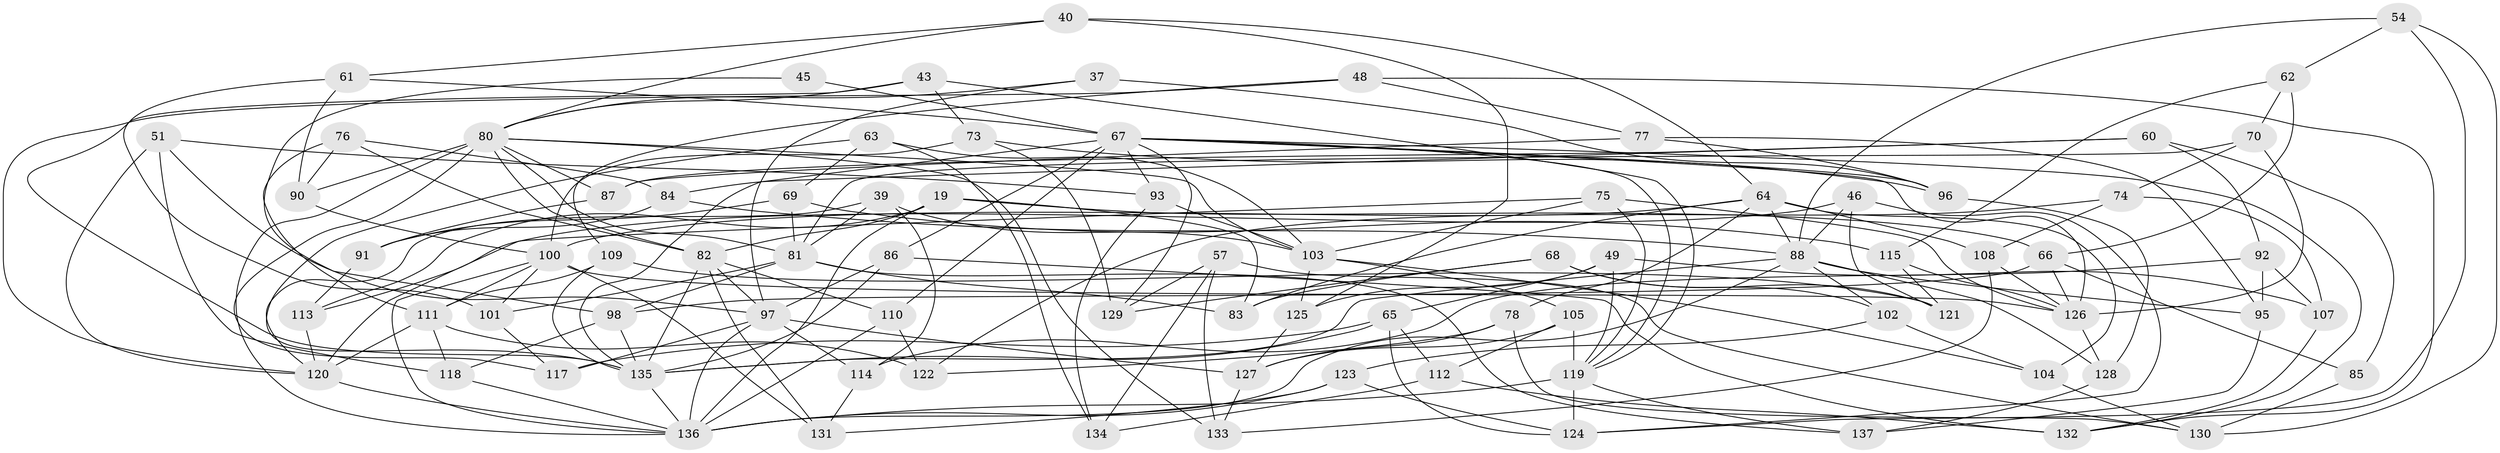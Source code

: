 // original degree distribution, {4: 1.0}
// Generated by graph-tools (version 1.1) at 2025/03/03/04/25 22:03:23]
// undirected, 82 vertices, 200 edges
graph export_dot {
graph [start="1"]
  node [color=gray90,style=filled];
  19 [super="+16"];
  37;
  39;
  40;
  43;
  45;
  46;
  48;
  49;
  51;
  54;
  57;
  60;
  61;
  62;
  63;
  64 [super="+14+35"];
  65 [super="+41"];
  66 [super="+52"];
  67 [super="+31+56"];
  68;
  69;
  70;
  73;
  74;
  75;
  76;
  77;
  78;
  80 [super="+29+58"];
  81 [super="+8+26"];
  82 [super="+55"];
  83;
  84;
  85;
  86 [super="+10"];
  87;
  88 [super="+27+32+53"];
  90;
  91;
  92;
  93;
  95;
  96 [super="+9"];
  97 [super="+4+59+6+20"];
  98 [super="+36"];
  100 [super="+24"];
  101;
  102;
  103 [super="+89"];
  104;
  105;
  107;
  108;
  109;
  110;
  111 [super="+18"];
  112;
  113;
  114;
  115;
  117;
  118 [super="+94"];
  119 [super="+72"];
  120 [super="+22+99"];
  121;
  122;
  123;
  124 [super="+106"];
  125;
  126 [super="+38+71"];
  127 [super="+47"];
  128;
  129;
  130 [super="+15"];
  131;
  132 [super="+12"];
  133;
  134;
  135 [super="+11+79+21+30"];
  136 [super="+7+34+116+44"];
  137;
  19 -- 66 [weight=2];
  19 -- 113;
  19 -- 83;
  19 -- 136;
  19 -- 82;
  37 -- 96 [weight=2];
  37 -- 97;
  37 -- 80;
  39 -- 114;
  39 -- 81;
  39 -- 103;
  39 -- 120;
  40 -- 125;
  40 -- 61;
  40 -- 80;
  40 -- 64;
  43 -- 73;
  43 -- 135;
  43 -- 119;
  43 -- 80;
  45 -- 98 [weight=2];
  45 -- 67 [weight=2];
  46 -- 113;
  46 -- 124;
  46 -- 121;
  46 -- 88;
  48 -- 77;
  48 -- 109;
  48 -- 132;
  48 -- 120;
  49 -- 119;
  49 -- 65;
  49 -- 125;
  49 -- 107;
  51 -- 118;
  51 -- 93;
  51 -- 97;
  51 -- 120;
  54 -- 130;
  54 -- 62;
  54 -- 124;
  54 -- 88;
  57 -- 130;
  57 -- 134;
  57 -- 133;
  57 -- 129;
  60 -- 84;
  60 -- 85;
  60 -- 92;
  60 -- 87;
  61 -- 101;
  61 -- 90;
  61 -- 67;
  62 -- 70;
  62 -- 115;
  62 -- 66;
  63 -- 103;
  63 -- 69;
  63 -- 134;
  63 -- 135;
  64 -- 104;
  64 -- 108;
  64 -- 83;
  64 -- 78;
  64 -- 100;
  64 -- 88 [weight=2];
  65 -- 135 [weight=2];
  65 -- 112;
  65 -- 124;
  65 -- 117;
  66 -- 98;
  66 -- 85;
  66 -- 126;
  67 -- 96;
  67 -- 132;
  67 -- 135;
  67 -- 129;
  67 -- 110;
  67 -- 86;
  67 -- 119;
  67 -- 93;
  67 -- 126;
  68 -- 83;
  68 -- 121;
  68 -- 102;
  68 -- 129;
  69 -- 81;
  69 -- 115;
  69 -- 91;
  70 -- 74;
  70 -- 81;
  70 -- 126;
  73 -- 129;
  73 -- 100;
  73 -- 96;
  74 -- 107;
  74 -- 122;
  74 -- 108;
  75 -- 126;
  75 -- 103;
  75 -- 120;
  75 -- 119;
  76 -- 84;
  76 -- 90;
  76 -- 82;
  76 -- 111;
  77 -- 95;
  77 -- 87;
  77 -- 96;
  78 -- 122;
  78 -- 130;
  78 -- 127;
  80 -- 81;
  80 -- 82 [weight=2];
  80 -- 117;
  80 -- 133;
  80 -- 103;
  80 -- 136;
  80 -- 87;
  80 -- 90;
  81 -- 83;
  81 -- 101;
  81 -- 137;
  81 -- 98;
  82 -- 131;
  82 -- 97 [weight=2];
  82 -- 135 [weight=2];
  82 -- 110;
  84 -- 91;
  84 -- 88;
  85 -- 130 [weight=2];
  86 -- 132 [weight=2];
  86 -- 97 [weight=2];
  86 -- 135;
  87 -- 91;
  88 -- 136;
  88 -- 102;
  88 -- 95;
  88 -- 128;
  88 -- 135;
  90 -- 100;
  91 -- 113;
  92 -- 95;
  92 -- 107;
  92 -- 114;
  93 -- 134;
  93 -- 103;
  95 -- 137;
  96 -- 128;
  97 -- 117;
  97 -- 127 [weight=2];
  97 -- 114;
  97 -- 136 [weight=2];
  98 -- 118;
  98 -- 135;
  100 -- 101;
  100 -- 131;
  100 -- 126;
  100 -- 111;
  100 -- 136;
  101 -- 117;
  102 -- 104;
  102 -- 123;
  103 -- 105;
  103 -- 125;
  103 -- 104;
  104 -- 130;
  105 -- 112;
  105 -- 127;
  105 -- 119;
  107 -- 132;
  108 -- 133;
  108 -- 126;
  109 -- 135;
  109 -- 121;
  109 -- 111;
  110 -- 122;
  110 -- 136;
  111 -- 122;
  111 -- 118 [weight=2];
  111 -- 120 [weight=2];
  112 -- 134;
  112 -- 132;
  113 -- 120;
  114 -- 131;
  115 -- 121;
  115 -- 126;
  118 -- 136 [weight=2];
  119 -- 124 [weight=2];
  119 -- 136 [weight=2];
  119 -- 137;
  120 -- 136;
  123 -- 131;
  123 -- 136;
  123 -- 124;
  125 -- 127;
  126 -- 128;
  127 -- 133;
  128 -- 137;
  135 -- 136;
}
